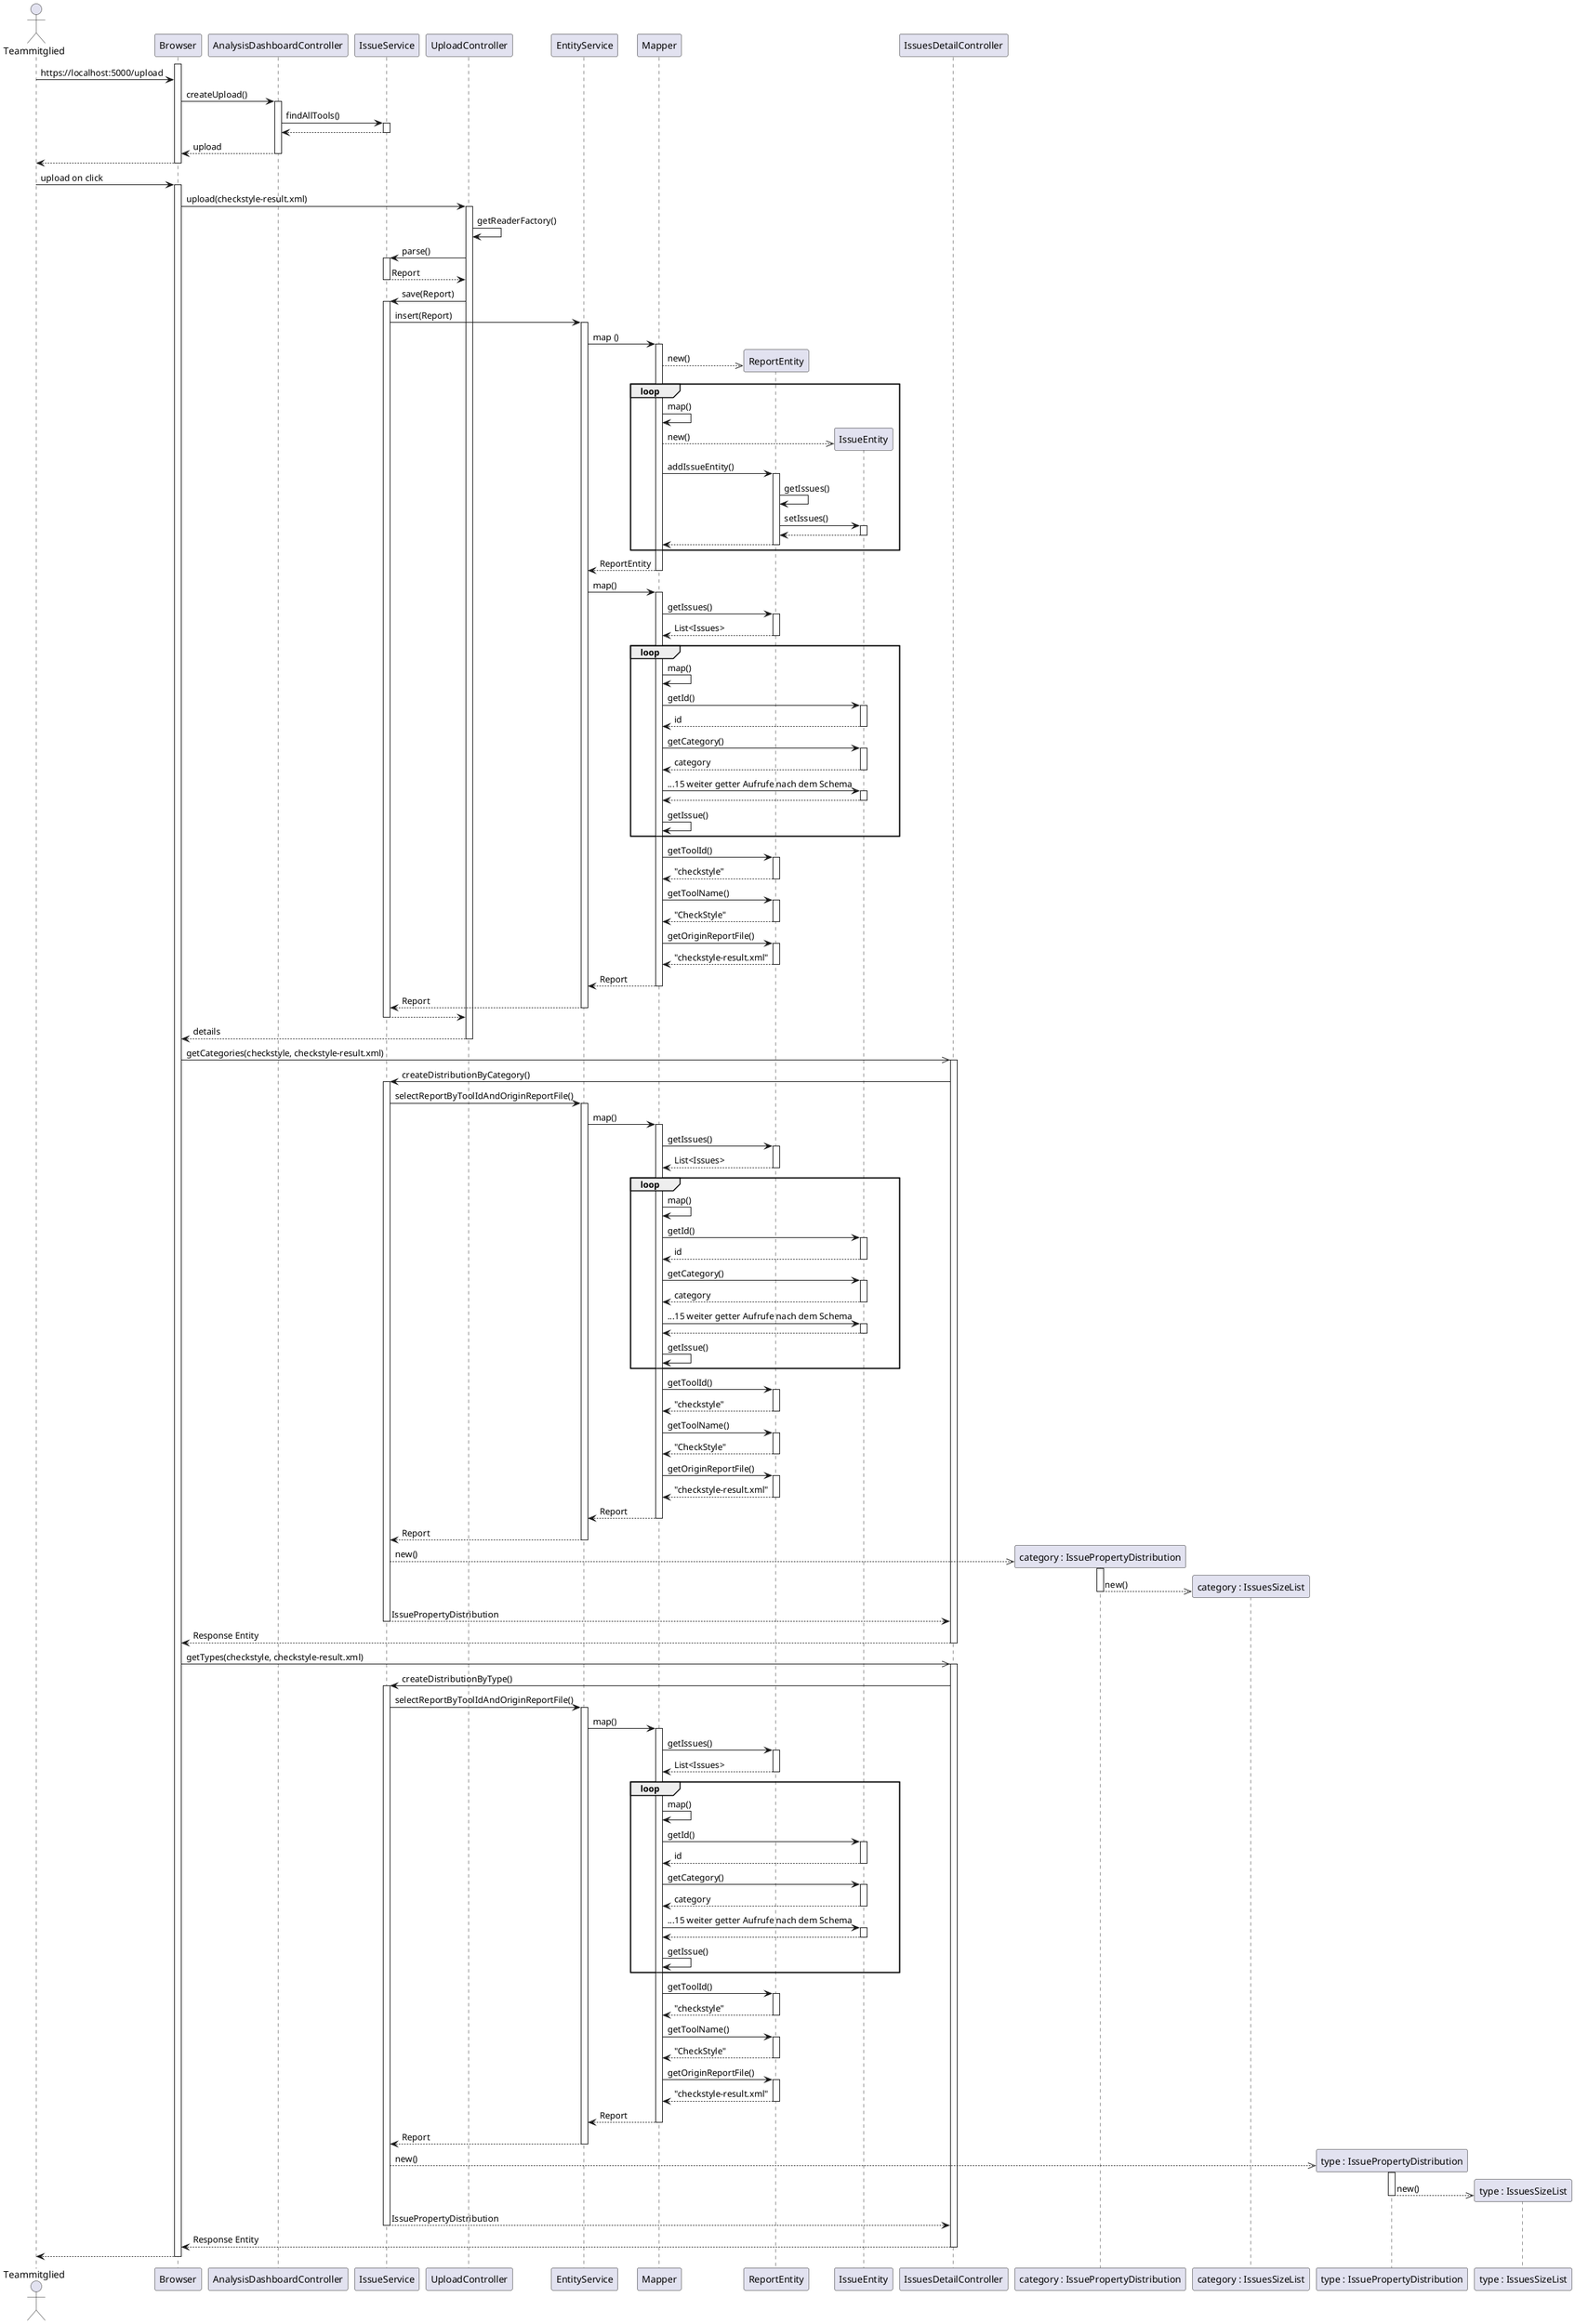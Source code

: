 @startuml
actor Teammitglied
activate Browser
Teammitglied -> Browser : https://localhost:5000/upload
Browser -> AnalysisDashboardController: createUpload()
activate AnalysisDashboardController
AnalysisDashboardController -> IssueService : findAllTools()
activate IssueService
IssueService --> AnalysisDashboardController
deactivate IssueService
AnalysisDashboardController --> Browser : upload
deactivate AnalysisDashboardController
Browser --> Teammitglied
deactivate Browser
Teammitglied -> Browser : upload on click
activate Browser
Browser -> UploadController : upload(checkstyle-result.xml)
activate UploadController
UploadController -> UploadController : getReaderFactory()
UploadController -> IssueService : parse()
activate IssueService
IssueService --> UploadController : Report
deactivate IssueService
UploadController -> IssueService : save(Report)
activate IssueService
IssueService -> EntityService : insert(Report)
activate EntityService
EntityService -> Mapper : map ()
activate Mapper
create ReportEntity
Mapper -->> ReportEntity : new()
loop
    Mapper -> Mapper : map()
    create IssueEntity
    Mapper -->> IssueEntity : new()
    Mapper -> ReportEntity : addIssueEntity()
    activate ReportEntity
    ReportEntity -> ReportEntity : getIssues()
    ReportEntity -> IssueEntity : setIssues()
    activate IssueEntity
    IssueEntity --> ReportEntity
    deactivate IssueEntity
    ReportEntity --> Mapper
    deactivate ReportEntity
end
Mapper --> EntityService : ReportEntity
deactivate Mapper
EntityService -> Mapper : map()
activate Mapper
Mapper -> ReportEntity : getIssues()
activate ReportEntity
ReportEntity --> Mapper : List<Issues>
deactivate ReportEntity
loop
    Mapper -> Mapper : map()
    Mapper -> IssueEntity : getId()
    activate IssueEntity
    IssueEntity --> Mapper : id
    deactivate IssueEntity
    Mapper -> IssueEntity : getCategory()
    activate IssueEntity
    IssueEntity --> Mapper : category
    deactivate IssueEntity
    Mapper -> IssueEntity : ...15 weiter getter Aufrufe nach dem Schema
    activate IssueEntity
    IssueEntity --> Mapper :
    deactivate IssueEntity
    Mapper -> Mapper : getIssue()
end
Mapper -> ReportEntity : getToolId()
activate ReportEntity
Mapper <-- ReportEntity : "checkstyle"
deactivate ReportEntity
Mapper -> ReportEntity : getToolName()
activate ReportEntity
Mapper <-- ReportEntity: "CheckStyle"
deactivate ReportEntity
Mapper -> ReportEntity : getOriginReportFile()
activate ReportEntity
Mapper <-- ReportEntity : "checkstyle-result.xml"
deactivate ReportEntity
Mapper --> EntityService : Report
deactivate Mapper

EntityService --> IssueService : Report
deactivate EntityService
IssueService --> UploadController
deactivate IssueService
UploadController --> Browser : details
deactivate UploadController
'hier endet der upload und der Browser lädt die Diagramme zum hochgeladenen File
Browser ->> IssuesDetailController : getCategories(checkstyle, checkstyle-result.xml)
activate IssuesDetailController
IssuesDetailController -> IssueService : createDistributionByCategory()
activate IssueService
IssueService -> EntityService : selectReportByToolIdAndOriginReportFile()
activate EntityService
EntityService -> Mapper : map()
activate Mapper
Mapper -> ReportEntity : getIssues()
activate ReportEntity
ReportEntity --> Mapper : List<Issues>
deactivate ReportEntity
loop
    Mapper -> Mapper : map()
    Mapper -> IssueEntity : getId()
    activate IssueEntity
    IssueEntity --> Mapper : id
    deactivate IssueEntity
    Mapper -> IssueEntity : getCategory()
    activate IssueEntity
    IssueEntity --> Mapper : category
    deactivate IssueEntity
    Mapper -> IssueEntity : ...15 weiter getter Aufrufe nach dem Schema
    activate IssueEntity
    IssueEntity --> Mapper :
    deactivate IssueEntity
    Mapper -> Mapper : getIssue()
end
Mapper -> ReportEntity : getToolId()
activate ReportEntity
Mapper <-- ReportEntity : "checkstyle"
deactivate ReportEntity
Mapper -> ReportEntity : getToolName()
activate ReportEntity
Mapper <-- ReportEntity: "CheckStyle"
deactivate ReportEntity
Mapper -> ReportEntity : getOriginReportFile()
activate ReportEntity
Mapper <-- ReportEntity : "checkstyle-result.xml"
deactivate ReportEntity
Mapper --> EntityService : Report
deactivate Mapper
EntityService --> IssueService   : Report
deactivate EntityService
create "category : IssuePropertyDistribution"
IssueService -->> "category : IssuePropertyDistribution" : new()
create "category : IssuesSizeList"
activate "category : IssuePropertyDistribution"
"category : IssuePropertyDistribution" -->> "category : IssuesSizeList" :new()
deactivate "category : IssuePropertyDistribution"
IssueService --> IssuesDetailController : IssuePropertyDistribution
deactivate IssueService
IssuesDetailController --> Browser : Response Entity
deactivate IssuesDetailController
Browser ->> IssuesDetailController : getTypes(checkstyle, checkstyle-result.xml)
activate IssuesDetailController
IssuesDetailController -> IssueService : createDistributionByType()
activate IssueService
IssueService -> EntityService : selectReportByToolIdAndOriginReportFile()
activate EntityService
EntityService -> Mapper : map()
activate Mapper
Mapper -> ReportEntity : getIssues()
activate ReportEntity
ReportEntity --> Mapper : List<Issues>
deactivate ReportEntity
loop
    Mapper -> Mapper : map()
    Mapper -> IssueEntity : getId()
    activate IssueEntity
    IssueEntity --> Mapper : id
    deactivate IssueEntity
    Mapper -> IssueEntity : getCategory()
    activate IssueEntity
    IssueEntity --> Mapper : category
    deactivate IssueEntity
    Mapper -> IssueEntity : ...15 weiter getter Aufrufe nach dem Schema
    activate IssueEntity
    IssueEntity --> Mapper :
    deactivate IssueEntity
    Mapper -> Mapper : getIssue()
end
Mapper -> ReportEntity : getToolId()
activate ReportEntity
Mapper <-- ReportEntity : "checkstyle"
deactivate ReportEntity
Mapper -> ReportEntity : getToolName()
activate ReportEntity
Mapper <-- ReportEntity: "CheckStyle"
deactivate ReportEntity
Mapper -> ReportEntity : getOriginReportFile()
activate ReportEntity
Mapper <-- ReportEntity : "checkstyle-result.xml"
deactivate ReportEntity
Mapper --> EntityService : Report
deactivate Mapper
EntityService --> IssueService   : Report
deactivate EntityService
create "type : IssuePropertyDistribution"
IssueService -->> "type : IssuePropertyDistribution" : new()
create "type : IssuesSizeList"
activate "type : IssuePropertyDistribution"
"type : IssuePropertyDistribution" -->> "type : IssuesSizeList" :new()
deactivate "type : IssuePropertyDistribution"
IssueService --> IssuesDetailController : IssuePropertyDistribution
deactivate IssueService
IssuesDetailController --> Browser : Response Entity
deactivate IssuesDetailController
Browser --> Teammitglied
deactivate Browser
@enduml

